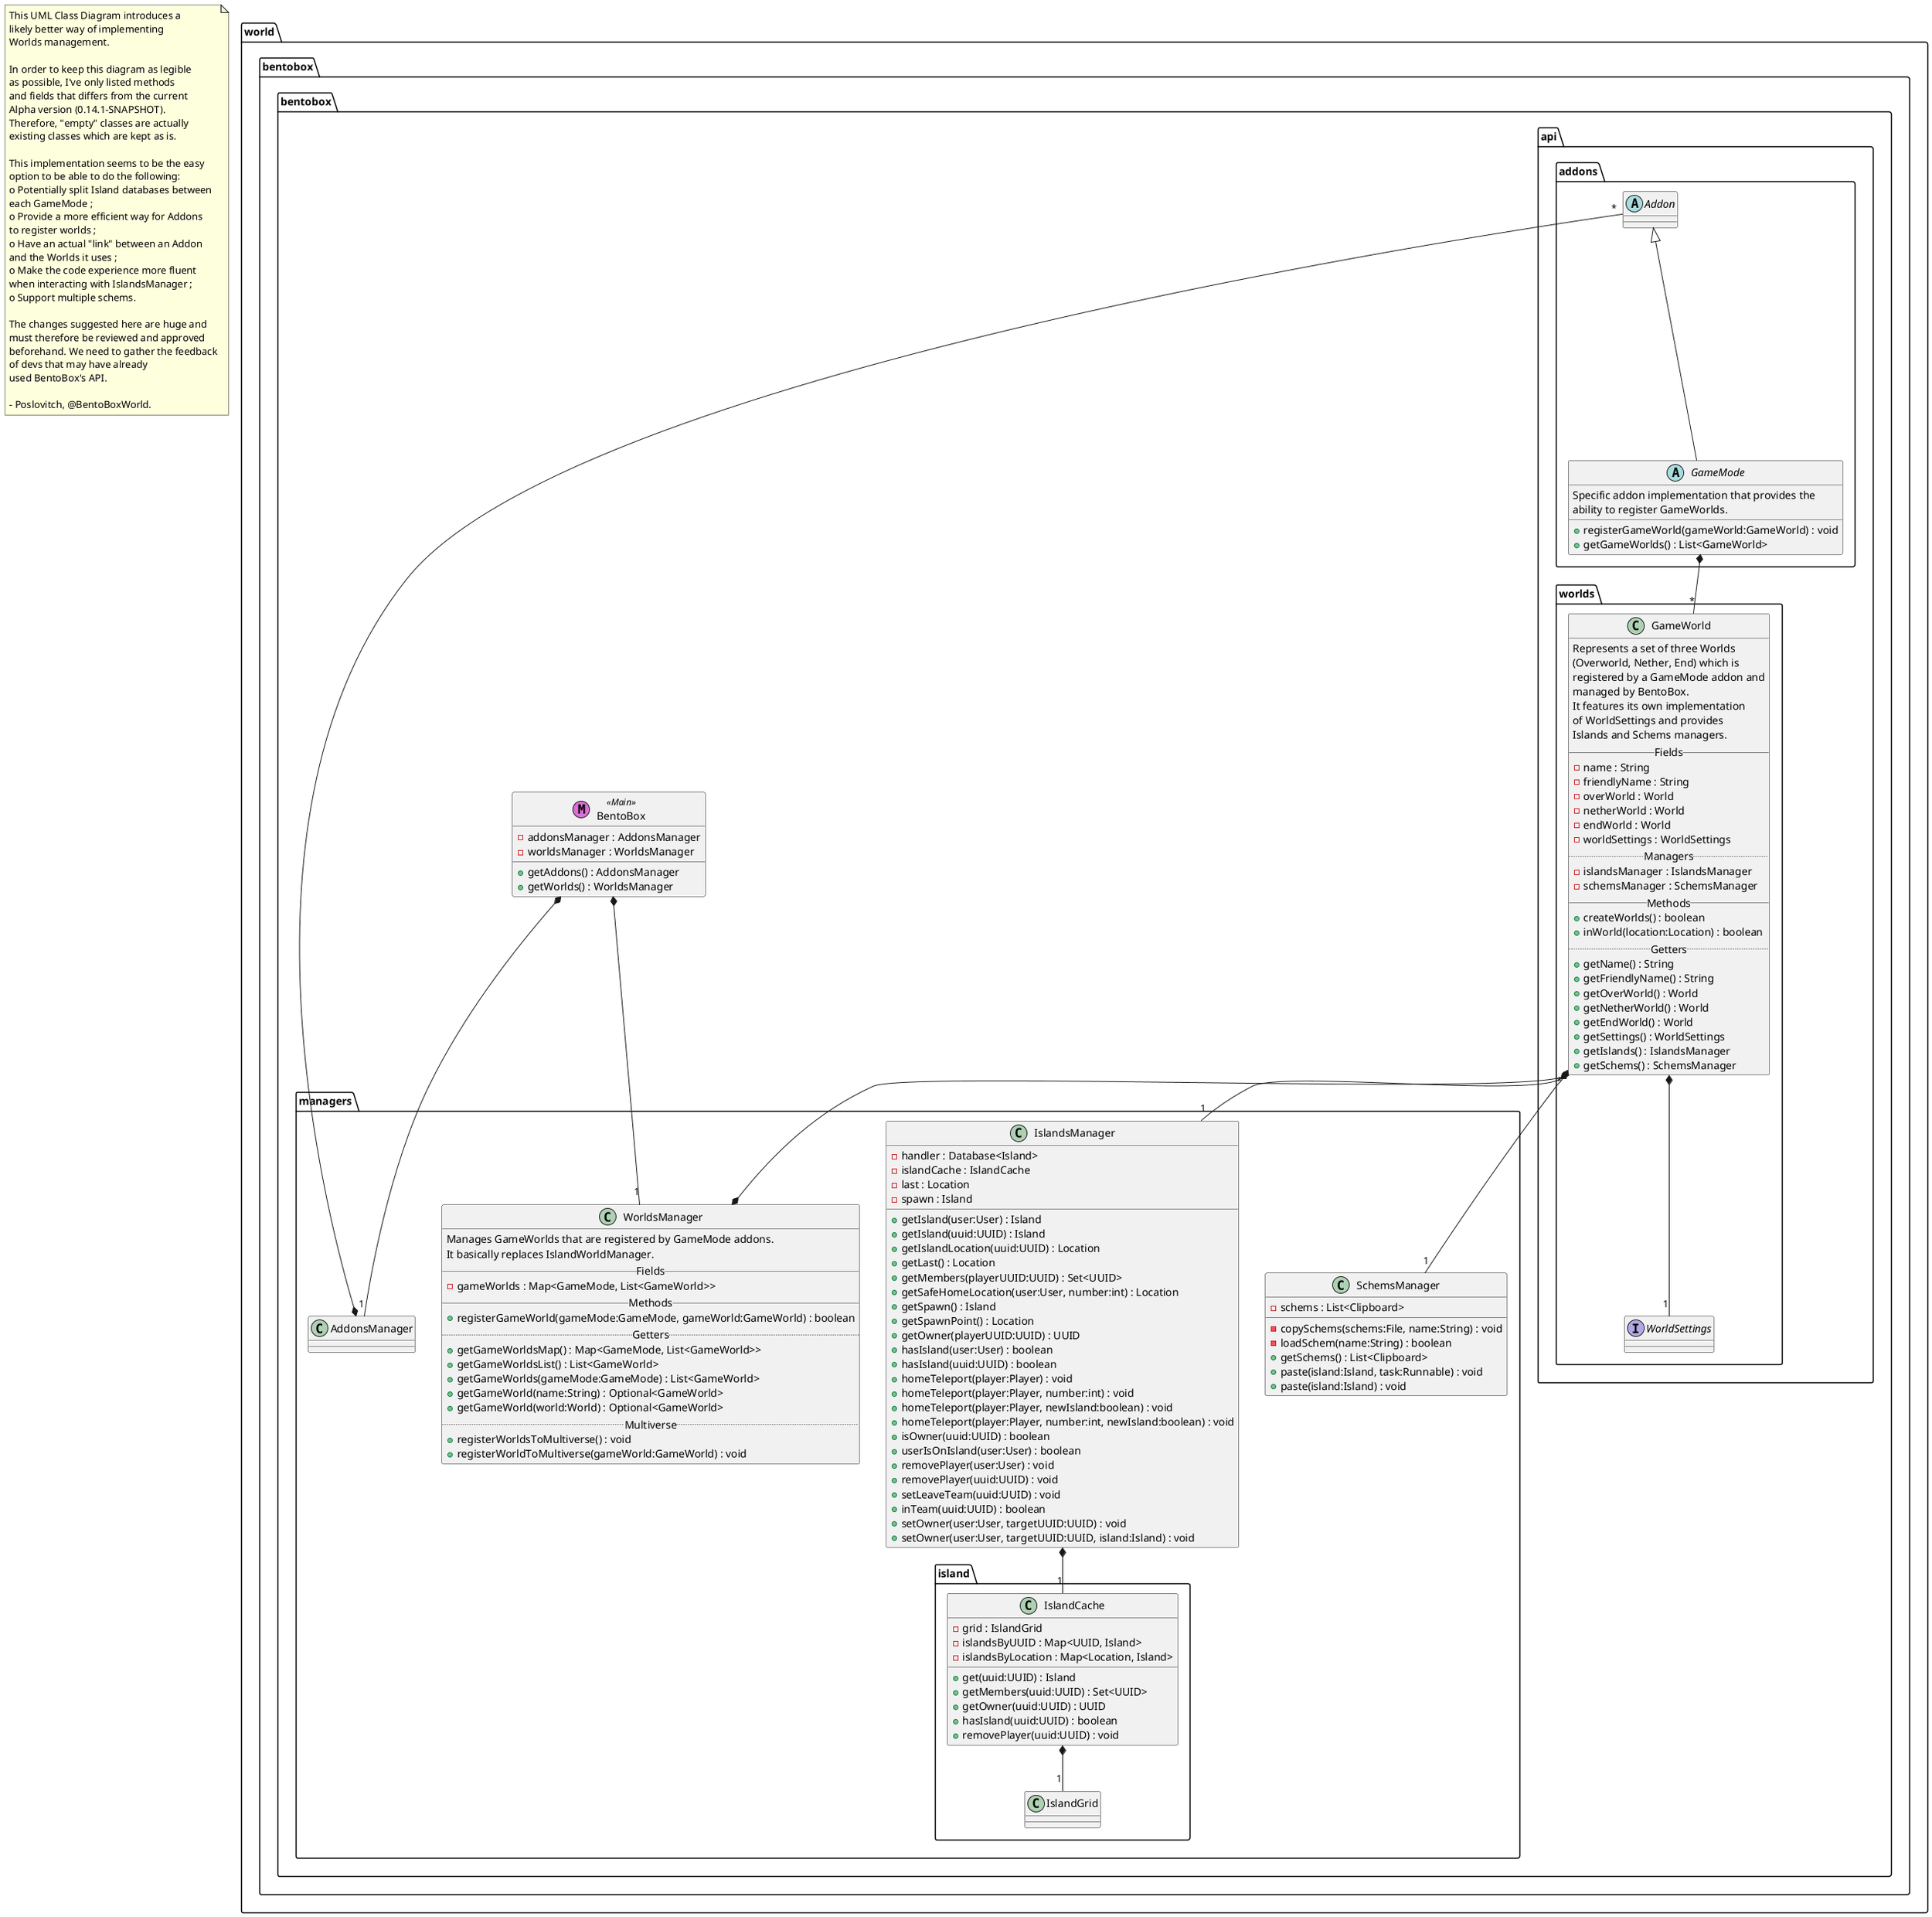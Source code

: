 @startuml

note as N1
    This UML Class Diagram introduces a
    likely better way of implementing
    Worlds management.

    In order to keep this diagram as legible
    as possible, I've only listed methods
    and fields that differs from the current
    Alpha version (0.14.1-SNAPSHOT).
    Therefore, "empty" classes are actually
    existing classes which are kept as is.

    This implementation seems to be the easy
    option to be able to do the following:
    o Potentially split Island databases between
    each GameMode ;
    o Provide a more efficient way for Addons
    to register worlds ;
    o Have an actual "link" between an Addon
    and the Worlds it uses ;
    o Make the code experience more fluent
    when interacting with IslandsManager ;
    o Support multiple schems.

    The changes suggested here are huge and
    must therefore be reviewed and approved
    beforehand. We need to gather the feedback
    of devs that may have already
    used BentoBox's API.

    - Poslovitch, @BentoBoxWorld.
end note

package world.bentobox.bentobox {

    class BentoBox << (M,orchid) Main >> {
        - addonsManager : AddonsManager
        - worldsManager : WorldsManager
        + getAddons() : AddonsManager
        + getWorlds() : WorldsManager
    }

    package api {
        package addons {
            abstract class Addon

            abstract class GameMode extends Addon {
                Specific addon implementation that provides the
                ability to register GameWorlds.
                + registerGameWorld(gameWorld:GameWorld) : void
                + getGameWorlds() : List<GameWorld>
            }
        }

        package worlds {
            interface WorldSettings

            class GameWorld {
                Represents a set of three Worlds
                (Overworld, Nether, End) which is
                registered by a GameMode addon and
                managed by BentoBox.
                It features its own implementation
                of WorldSettings and provides
                Islands and Schems managers.
                __ Fields __
                - name : String
                - friendlyName : String
                - overWorld : World
                - netherWorld : World
                - endWorld : World
                - worldSettings : WorldSettings
                .. Managers ..
                - islandsManager : IslandsManager
                - schemsManager : SchemsManager
                __ Methods __
                + createWorlds() : boolean
                + inWorld(location:Location) : boolean
                .. Getters ..
                + getName() : String
                + getFriendlyName() : String
                + getOverWorld() : World
                + getNetherWorld() : World
                + getEndWorld() : World
                + getSettings() : WorldSettings
                + getIslands() : IslandsManager
                + getSchems() : SchemsManager
            }

            GameWorld *-- "1" WorldSettings

            GameMode *-- "*" GameWorld
        }
    }

    package managers {
        class AddonsManager

        BentoBox *-- "1" AddonsManager
        AddonsManager *-- "*" Addon

        class WorldsManager {
            Manages GameWorlds that are registered by GameMode addons.
            It basically replaces IslandWorldManager.
            __ Fields __
            - gameWorlds : Map<GameMode, List<GameWorld>>
            __ Methods __
            + registerGameWorld(gameMode:GameMode, gameWorld:GameWorld) : boolean
            .. Getters ..
            + getGameWorldsMap() : Map<GameMode, List<GameWorld>>
            + getGameWorldsList() : List<GameWorld>
            + getGameWorlds(gameMode:GameMode) : List<GameWorld>
            + getGameWorld(name:String) : Optional<GameWorld>
            + getGameWorld(world:World) : Optional<GameWorld>
            .. Multiverse ..
            + registerWorldsToMultiverse() : void
            + registerWorldToMultiverse(gameWorld:GameWorld) : void
        }

        BentoBox *-- "1" WorldsManager
        WorldsManager *-- "*" GameWorld

        package island {
            class IslandCache {
                - grid : IslandGrid
                - islandsByUUID : Map<UUID, Island>
                - islandsByLocation : Map<Location, Island>
                + get(uuid:UUID) : Island
                + getMembers(uuid:UUID) : Set<UUID>
                + getOwner(uuid:UUID) : UUID
                + hasIsland(uuid:UUID) : boolean
                + removePlayer(uuid:UUID) : void
            }

            class IslandGrid
        }

        class IslandsManager {
            - handler : Database<Island>
            - islandCache : IslandCache
            - last : Location
            - spawn : Island

            + getIsland(user:User) : Island
            + getIsland(uuid:UUID) : Island
            + getIslandLocation(uuid:UUID) : Location
            + getLast() : Location
            + getMembers(playerUUID:UUID) : Set<UUID>
            + getSafeHomeLocation(user:User, number:int) : Location
            + getSpawn() : Island
            + getSpawnPoint() : Location
            + getOwner(playerUUID:UUID) : UUID
            + hasIsland(user:User) : boolean
            + hasIsland(uuid:UUID) : boolean
            + homeTeleport(player:Player) : void
            + homeTeleport(player:Player, number:int) : void
            + homeTeleport(player:Player, newIsland:boolean) : void
            + homeTeleport(player:Player, number:int, newIsland:boolean) : void
            + isOwner(uuid:UUID) : boolean
            + userIsOnIsland(user:User) : boolean
            + removePlayer(user:User) : void
            + removePlayer(uuid:UUID) : void
            + setLeaveTeam(uuid:UUID) : void
            + inTeam(uuid:UUID) : boolean
            + setOwner(user:User, targetUUID:UUID) : void
            + setOwner(user:User, targetUUID:UUID, island:Island) : void
        }

        IslandsManager *-- "1" IslandCache
        IslandCache *-- "1" IslandGrid

        GameWorld *-- "1" IslandsManager

        class SchemsManager {
            - schems : List<Clipboard>

            - copySchems(schems:File, name:String) : void
            - loadSchem(name:String) : boolean
            + getSchems() : List<Clipboard>
            + paste(island:Island, task:Runnable) : void
            + paste(island:Island) : void
        }

        GameWorld *-- "1" SchemsManager
    }
}

@enduml